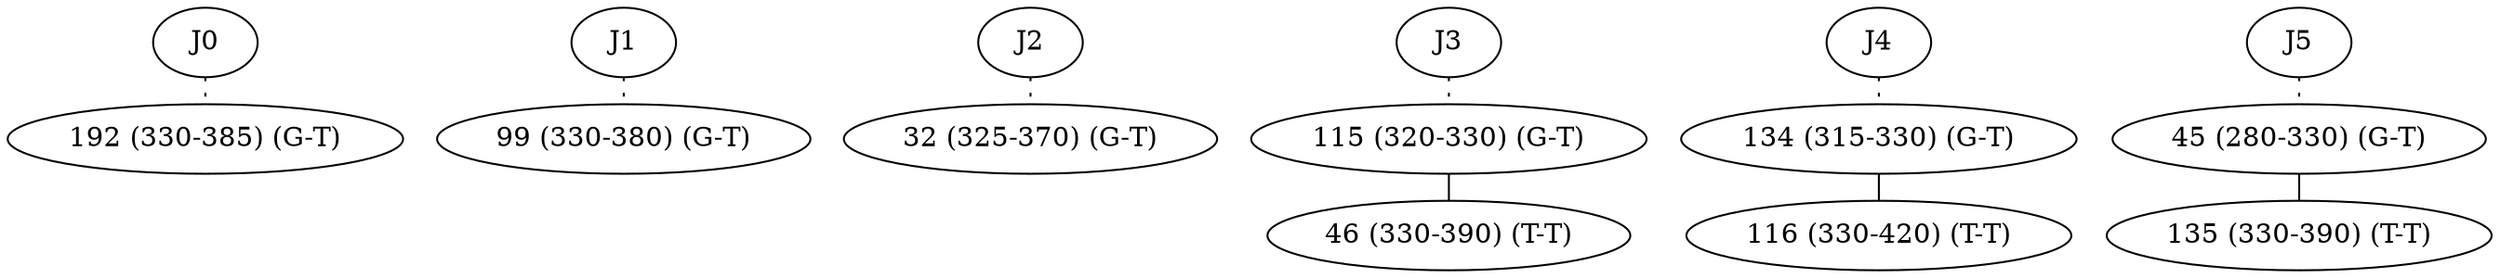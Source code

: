 graph g {
ranksep=0.2;
overlap=scale;
"J0" -- "192 (330-385) (G-T)" [style=dotted];
"J1" -- "99 (330-380) (G-T)" [style=dotted];
"J2" -- "32 (325-370) (G-T)" [style=dotted];
"J3" -- "115 (320-330) (G-T)" [style=dotted];
"115 (320-330) (G-T)" -- "46 (330-390) (T-T)" [weight=1.2, len=0.5];
"J4" -- "134 (315-330) (G-T)" [style=dotted];
"134 (315-330) (G-T)" -- "116 (330-420) (T-T)" [weight=1.2, len=0.5];
"J5" -- "45 (280-330) (G-T)" [style=dotted];
"45 (280-330) (G-T)" -- "135 (330-390) (T-T)" [weight=1.2, len=0.5];
}